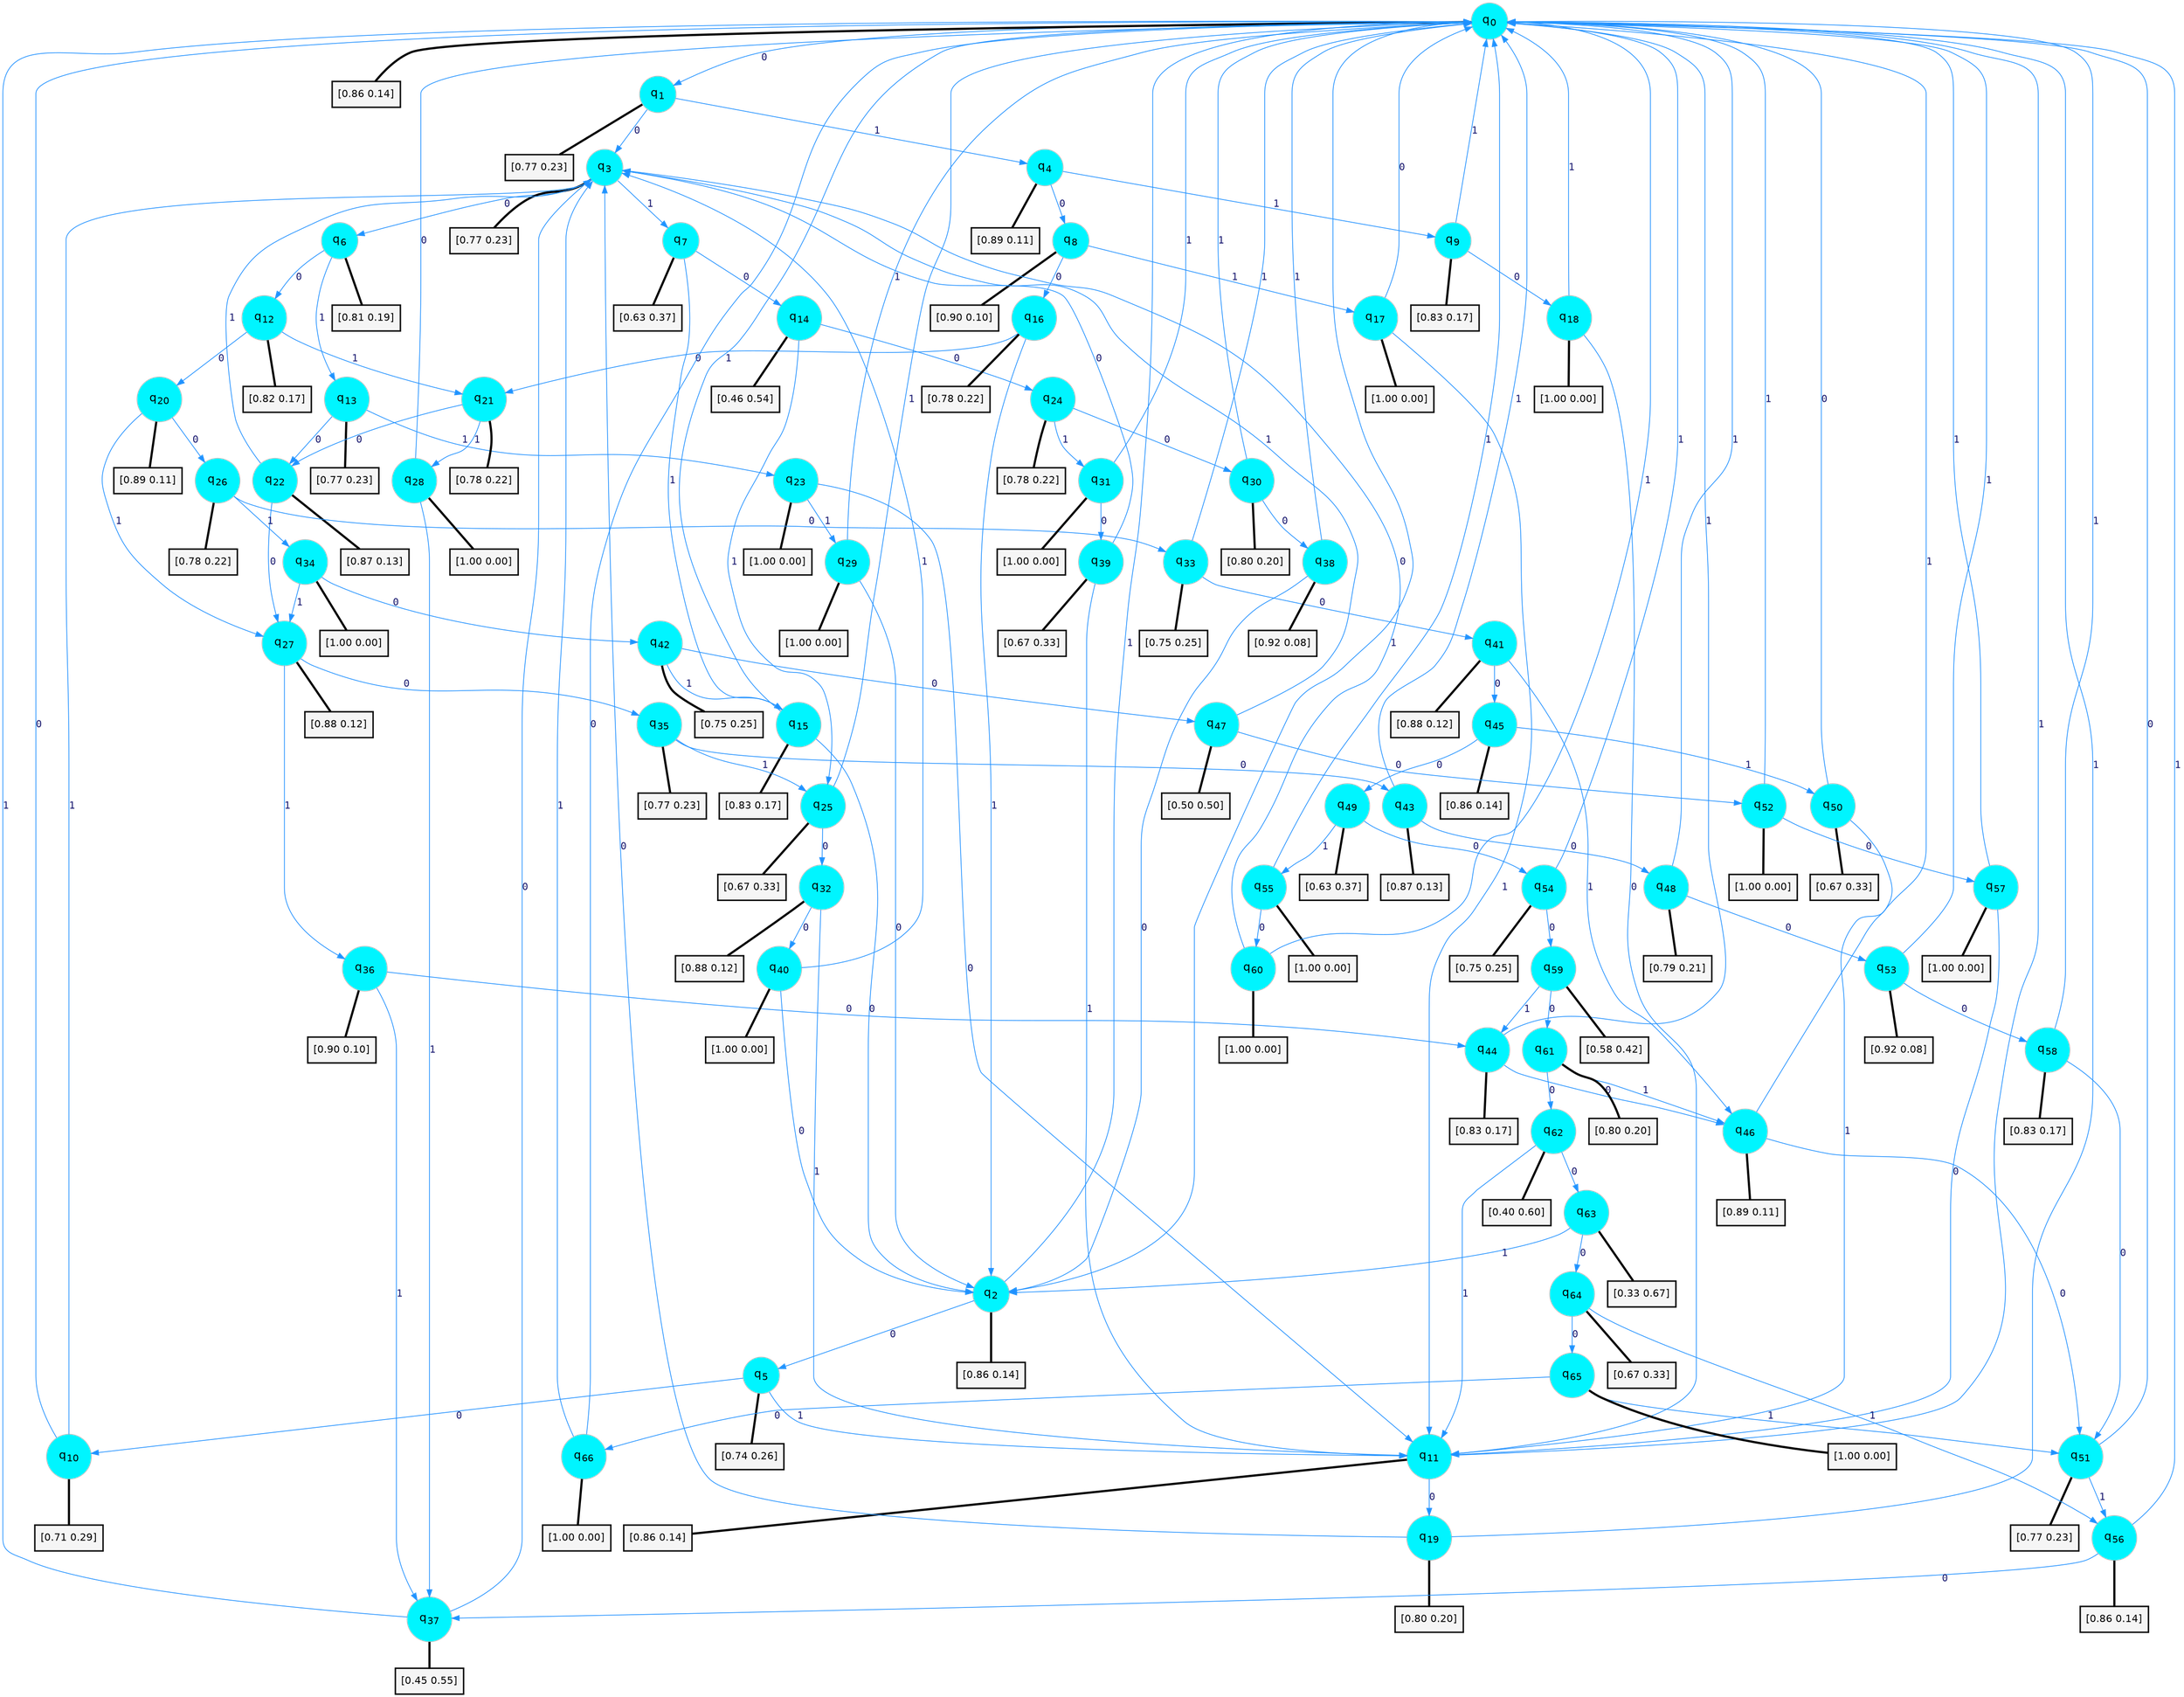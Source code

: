 digraph G {
graph [
bgcolor=transparent, dpi=300, rankdir=TD, size="40,25"];
node [
color=gray, fillcolor=turquoise1, fontcolor=black, fontname=Helvetica, fontsize=16, fontweight=bold, shape=circle, style=filled];
edge [
arrowsize=1, color=dodgerblue1, fontcolor=midnightblue, fontname=courier, fontweight=bold, penwidth=1, style=solid, weight=20];
0[label=<q<SUB>0</SUB>>];
1[label=<q<SUB>1</SUB>>];
2[label=<q<SUB>2</SUB>>];
3[label=<q<SUB>3</SUB>>];
4[label=<q<SUB>4</SUB>>];
5[label=<q<SUB>5</SUB>>];
6[label=<q<SUB>6</SUB>>];
7[label=<q<SUB>7</SUB>>];
8[label=<q<SUB>8</SUB>>];
9[label=<q<SUB>9</SUB>>];
10[label=<q<SUB>10</SUB>>];
11[label=<q<SUB>11</SUB>>];
12[label=<q<SUB>12</SUB>>];
13[label=<q<SUB>13</SUB>>];
14[label=<q<SUB>14</SUB>>];
15[label=<q<SUB>15</SUB>>];
16[label=<q<SUB>16</SUB>>];
17[label=<q<SUB>17</SUB>>];
18[label=<q<SUB>18</SUB>>];
19[label=<q<SUB>19</SUB>>];
20[label=<q<SUB>20</SUB>>];
21[label=<q<SUB>21</SUB>>];
22[label=<q<SUB>22</SUB>>];
23[label=<q<SUB>23</SUB>>];
24[label=<q<SUB>24</SUB>>];
25[label=<q<SUB>25</SUB>>];
26[label=<q<SUB>26</SUB>>];
27[label=<q<SUB>27</SUB>>];
28[label=<q<SUB>28</SUB>>];
29[label=<q<SUB>29</SUB>>];
30[label=<q<SUB>30</SUB>>];
31[label=<q<SUB>31</SUB>>];
32[label=<q<SUB>32</SUB>>];
33[label=<q<SUB>33</SUB>>];
34[label=<q<SUB>34</SUB>>];
35[label=<q<SUB>35</SUB>>];
36[label=<q<SUB>36</SUB>>];
37[label=<q<SUB>37</SUB>>];
38[label=<q<SUB>38</SUB>>];
39[label=<q<SUB>39</SUB>>];
40[label=<q<SUB>40</SUB>>];
41[label=<q<SUB>41</SUB>>];
42[label=<q<SUB>42</SUB>>];
43[label=<q<SUB>43</SUB>>];
44[label=<q<SUB>44</SUB>>];
45[label=<q<SUB>45</SUB>>];
46[label=<q<SUB>46</SUB>>];
47[label=<q<SUB>47</SUB>>];
48[label=<q<SUB>48</SUB>>];
49[label=<q<SUB>49</SUB>>];
50[label=<q<SUB>50</SUB>>];
51[label=<q<SUB>51</SUB>>];
52[label=<q<SUB>52</SUB>>];
53[label=<q<SUB>53</SUB>>];
54[label=<q<SUB>54</SUB>>];
55[label=<q<SUB>55</SUB>>];
56[label=<q<SUB>56</SUB>>];
57[label=<q<SUB>57</SUB>>];
58[label=<q<SUB>58</SUB>>];
59[label=<q<SUB>59</SUB>>];
60[label=<q<SUB>60</SUB>>];
61[label=<q<SUB>61</SUB>>];
62[label=<q<SUB>62</SUB>>];
63[label=<q<SUB>63</SUB>>];
64[label=<q<SUB>64</SUB>>];
65[label=<q<SUB>65</SUB>>];
66[label=<q<SUB>66</SUB>>];
67[label="[0.86 0.14]", shape=box,fontcolor=black, fontname=Helvetica, fontsize=14, penwidth=2, fillcolor=whitesmoke,color=black];
68[label="[0.77 0.23]", shape=box,fontcolor=black, fontname=Helvetica, fontsize=14, penwidth=2, fillcolor=whitesmoke,color=black];
69[label="[0.86 0.14]", shape=box,fontcolor=black, fontname=Helvetica, fontsize=14, penwidth=2, fillcolor=whitesmoke,color=black];
70[label="[0.77 0.23]", shape=box,fontcolor=black, fontname=Helvetica, fontsize=14, penwidth=2, fillcolor=whitesmoke,color=black];
71[label="[0.89 0.11]", shape=box,fontcolor=black, fontname=Helvetica, fontsize=14, penwidth=2, fillcolor=whitesmoke,color=black];
72[label="[0.74 0.26]", shape=box,fontcolor=black, fontname=Helvetica, fontsize=14, penwidth=2, fillcolor=whitesmoke,color=black];
73[label="[0.81 0.19]", shape=box,fontcolor=black, fontname=Helvetica, fontsize=14, penwidth=2, fillcolor=whitesmoke,color=black];
74[label="[0.63 0.37]", shape=box,fontcolor=black, fontname=Helvetica, fontsize=14, penwidth=2, fillcolor=whitesmoke,color=black];
75[label="[0.90 0.10]", shape=box,fontcolor=black, fontname=Helvetica, fontsize=14, penwidth=2, fillcolor=whitesmoke,color=black];
76[label="[0.83 0.17]", shape=box,fontcolor=black, fontname=Helvetica, fontsize=14, penwidth=2, fillcolor=whitesmoke,color=black];
77[label="[0.71 0.29]", shape=box,fontcolor=black, fontname=Helvetica, fontsize=14, penwidth=2, fillcolor=whitesmoke,color=black];
78[label="[0.86 0.14]", shape=box,fontcolor=black, fontname=Helvetica, fontsize=14, penwidth=2, fillcolor=whitesmoke,color=black];
79[label="[0.82 0.17]", shape=box,fontcolor=black, fontname=Helvetica, fontsize=14, penwidth=2, fillcolor=whitesmoke,color=black];
80[label="[0.77 0.23]", shape=box,fontcolor=black, fontname=Helvetica, fontsize=14, penwidth=2, fillcolor=whitesmoke,color=black];
81[label="[0.46 0.54]", shape=box,fontcolor=black, fontname=Helvetica, fontsize=14, penwidth=2, fillcolor=whitesmoke,color=black];
82[label="[0.83 0.17]", shape=box,fontcolor=black, fontname=Helvetica, fontsize=14, penwidth=2, fillcolor=whitesmoke,color=black];
83[label="[0.78 0.22]", shape=box,fontcolor=black, fontname=Helvetica, fontsize=14, penwidth=2, fillcolor=whitesmoke,color=black];
84[label="[1.00 0.00]", shape=box,fontcolor=black, fontname=Helvetica, fontsize=14, penwidth=2, fillcolor=whitesmoke,color=black];
85[label="[1.00 0.00]", shape=box,fontcolor=black, fontname=Helvetica, fontsize=14, penwidth=2, fillcolor=whitesmoke,color=black];
86[label="[0.80 0.20]", shape=box,fontcolor=black, fontname=Helvetica, fontsize=14, penwidth=2, fillcolor=whitesmoke,color=black];
87[label="[0.89 0.11]", shape=box,fontcolor=black, fontname=Helvetica, fontsize=14, penwidth=2, fillcolor=whitesmoke,color=black];
88[label="[0.78 0.22]", shape=box,fontcolor=black, fontname=Helvetica, fontsize=14, penwidth=2, fillcolor=whitesmoke,color=black];
89[label="[0.87 0.13]", shape=box,fontcolor=black, fontname=Helvetica, fontsize=14, penwidth=2, fillcolor=whitesmoke,color=black];
90[label="[1.00 0.00]", shape=box,fontcolor=black, fontname=Helvetica, fontsize=14, penwidth=2, fillcolor=whitesmoke,color=black];
91[label="[0.78 0.22]", shape=box,fontcolor=black, fontname=Helvetica, fontsize=14, penwidth=2, fillcolor=whitesmoke,color=black];
92[label="[0.67 0.33]", shape=box,fontcolor=black, fontname=Helvetica, fontsize=14, penwidth=2, fillcolor=whitesmoke,color=black];
93[label="[0.78 0.22]", shape=box,fontcolor=black, fontname=Helvetica, fontsize=14, penwidth=2, fillcolor=whitesmoke,color=black];
94[label="[0.88 0.12]", shape=box,fontcolor=black, fontname=Helvetica, fontsize=14, penwidth=2, fillcolor=whitesmoke,color=black];
95[label="[1.00 0.00]", shape=box,fontcolor=black, fontname=Helvetica, fontsize=14, penwidth=2, fillcolor=whitesmoke,color=black];
96[label="[1.00 0.00]", shape=box,fontcolor=black, fontname=Helvetica, fontsize=14, penwidth=2, fillcolor=whitesmoke,color=black];
97[label="[0.80 0.20]", shape=box,fontcolor=black, fontname=Helvetica, fontsize=14, penwidth=2, fillcolor=whitesmoke,color=black];
98[label="[1.00 0.00]", shape=box,fontcolor=black, fontname=Helvetica, fontsize=14, penwidth=2, fillcolor=whitesmoke,color=black];
99[label="[0.88 0.12]", shape=box,fontcolor=black, fontname=Helvetica, fontsize=14, penwidth=2, fillcolor=whitesmoke,color=black];
100[label="[0.75 0.25]", shape=box,fontcolor=black, fontname=Helvetica, fontsize=14, penwidth=2, fillcolor=whitesmoke,color=black];
101[label="[1.00 0.00]", shape=box,fontcolor=black, fontname=Helvetica, fontsize=14, penwidth=2, fillcolor=whitesmoke,color=black];
102[label="[0.77 0.23]", shape=box,fontcolor=black, fontname=Helvetica, fontsize=14, penwidth=2, fillcolor=whitesmoke,color=black];
103[label="[0.90 0.10]", shape=box,fontcolor=black, fontname=Helvetica, fontsize=14, penwidth=2, fillcolor=whitesmoke,color=black];
104[label="[0.45 0.55]", shape=box,fontcolor=black, fontname=Helvetica, fontsize=14, penwidth=2, fillcolor=whitesmoke,color=black];
105[label="[0.92 0.08]", shape=box,fontcolor=black, fontname=Helvetica, fontsize=14, penwidth=2, fillcolor=whitesmoke,color=black];
106[label="[0.67 0.33]", shape=box,fontcolor=black, fontname=Helvetica, fontsize=14, penwidth=2, fillcolor=whitesmoke,color=black];
107[label="[1.00 0.00]", shape=box,fontcolor=black, fontname=Helvetica, fontsize=14, penwidth=2, fillcolor=whitesmoke,color=black];
108[label="[0.88 0.12]", shape=box,fontcolor=black, fontname=Helvetica, fontsize=14, penwidth=2, fillcolor=whitesmoke,color=black];
109[label="[0.75 0.25]", shape=box,fontcolor=black, fontname=Helvetica, fontsize=14, penwidth=2, fillcolor=whitesmoke,color=black];
110[label="[0.87 0.13]", shape=box,fontcolor=black, fontname=Helvetica, fontsize=14, penwidth=2, fillcolor=whitesmoke,color=black];
111[label="[0.83 0.17]", shape=box,fontcolor=black, fontname=Helvetica, fontsize=14, penwidth=2, fillcolor=whitesmoke,color=black];
112[label="[0.86 0.14]", shape=box,fontcolor=black, fontname=Helvetica, fontsize=14, penwidth=2, fillcolor=whitesmoke,color=black];
113[label="[0.89 0.11]", shape=box,fontcolor=black, fontname=Helvetica, fontsize=14, penwidth=2, fillcolor=whitesmoke,color=black];
114[label="[0.50 0.50]", shape=box,fontcolor=black, fontname=Helvetica, fontsize=14, penwidth=2, fillcolor=whitesmoke,color=black];
115[label="[0.79 0.21]", shape=box,fontcolor=black, fontname=Helvetica, fontsize=14, penwidth=2, fillcolor=whitesmoke,color=black];
116[label="[0.63 0.37]", shape=box,fontcolor=black, fontname=Helvetica, fontsize=14, penwidth=2, fillcolor=whitesmoke,color=black];
117[label="[0.67 0.33]", shape=box,fontcolor=black, fontname=Helvetica, fontsize=14, penwidth=2, fillcolor=whitesmoke,color=black];
118[label="[0.77 0.23]", shape=box,fontcolor=black, fontname=Helvetica, fontsize=14, penwidth=2, fillcolor=whitesmoke,color=black];
119[label="[1.00 0.00]", shape=box,fontcolor=black, fontname=Helvetica, fontsize=14, penwidth=2, fillcolor=whitesmoke,color=black];
120[label="[0.92 0.08]", shape=box,fontcolor=black, fontname=Helvetica, fontsize=14, penwidth=2, fillcolor=whitesmoke,color=black];
121[label="[0.75 0.25]", shape=box,fontcolor=black, fontname=Helvetica, fontsize=14, penwidth=2, fillcolor=whitesmoke,color=black];
122[label="[1.00 0.00]", shape=box,fontcolor=black, fontname=Helvetica, fontsize=14, penwidth=2, fillcolor=whitesmoke,color=black];
123[label="[0.86 0.14]", shape=box,fontcolor=black, fontname=Helvetica, fontsize=14, penwidth=2, fillcolor=whitesmoke,color=black];
124[label="[1.00 0.00]", shape=box,fontcolor=black, fontname=Helvetica, fontsize=14, penwidth=2, fillcolor=whitesmoke,color=black];
125[label="[0.83 0.17]", shape=box,fontcolor=black, fontname=Helvetica, fontsize=14, penwidth=2, fillcolor=whitesmoke,color=black];
126[label="[0.58 0.42]", shape=box,fontcolor=black, fontname=Helvetica, fontsize=14, penwidth=2, fillcolor=whitesmoke,color=black];
127[label="[1.00 0.00]", shape=box,fontcolor=black, fontname=Helvetica, fontsize=14, penwidth=2, fillcolor=whitesmoke,color=black];
128[label="[0.80 0.20]", shape=box,fontcolor=black, fontname=Helvetica, fontsize=14, penwidth=2, fillcolor=whitesmoke,color=black];
129[label="[0.40 0.60]", shape=box,fontcolor=black, fontname=Helvetica, fontsize=14, penwidth=2, fillcolor=whitesmoke,color=black];
130[label="[0.33 0.67]", shape=box,fontcolor=black, fontname=Helvetica, fontsize=14, penwidth=2, fillcolor=whitesmoke,color=black];
131[label="[0.67 0.33]", shape=box,fontcolor=black, fontname=Helvetica, fontsize=14, penwidth=2, fillcolor=whitesmoke,color=black];
132[label="[1.00 0.00]", shape=box,fontcolor=black, fontname=Helvetica, fontsize=14, penwidth=2, fillcolor=whitesmoke,color=black];
133[label="[1.00 0.00]", shape=box,fontcolor=black, fontname=Helvetica, fontsize=14, penwidth=2, fillcolor=whitesmoke,color=black];
0->1 [label=0];
0->2 [label=1];
0->67 [arrowhead=none, penwidth=3,color=black];
1->3 [label=0];
1->4 [label=1];
1->68 [arrowhead=none, penwidth=3,color=black];
2->5 [label=0];
2->0 [label=1];
2->69 [arrowhead=none, penwidth=3,color=black];
3->6 [label=0];
3->7 [label=1];
3->70 [arrowhead=none, penwidth=3,color=black];
4->8 [label=0];
4->9 [label=1];
4->71 [arrowhead=none, penwidth=3,color=black];
5->10 [label=0];
5->11 [label=1];
5->72 [arrowhead=none, penwidth=3,color=black];
6->12 [label=0];
6->13 [label=1];
6->73 [arrowhead=none, penwidth=3,color=black];
7->14 [label=0];
7->15 [label=1];
7->74 [arrowhead=none, penwidth=3,color=black];
8->16 [label=0];
8->17 [label=1];
8->75 [arrowhead=none, penwidth=3,color=black];
9->18 [label=0];
9->0 [label=1];
9->76 [arrowhead=none, penwidth=3,color=black];
10->0 [label=0];
10->3 [label=1];
10->77 [arrowhead=none, penwidth=3,color=black];
11->19 [label=0];
11->0 [label=1];
11->78 [arrowhead=none, penwidth=3,color=black];
12->20 [label=0];
12->21 [label=1];
12->79 [arrowhead=none, penwidth=3,color=black];
13->22 [label=0];
13->23 [label=1];
13->80 [arrowhead=none, penwidth=3,color=black];
14->24 [label=0];
14->25 [label=1];
14->81 [arrowhead=none, penwidth=3,color=black];
15->2 [label=0];
15->0 [label=1];
15->82 [arrowhead=none, penwidth=3,color=black];
16->21 [label=0];
16->2 [label=1];
16->83 [arrowhead=none, penwidth=3,color=black];
17->0 [label=0];
17->11 [label=1];
17->84 [arrowhead=none, penwidth=3,color=black];
18->11 [label=0];
18->0 [label=1];
18->85 [arrowhead=none, penwidth=3,color=black];
19->3 [label=0];
19->0 [label=1];
19->86 [arrowhead=none, penwidth=3,color=black];
20->26 [label=0];
20->27 [label=1];
20->87 [arrowhead=none, penwidth=3,color=black];
21->22 [label=0];
21->28 [label=1];
21->88 [arrowhead=none, penwidth=3,color=black];
22->27 [label=0];
22->3 [label=1];
22->89 [arrowhead=none, penwidth=3,color=black];
23->11 [label=0];
23->29 [label=1];
23->90 [arrowhead=none, penwidth=3,color=black];
24->30 [label=0];
24->31 [label=1];
24->91 [arrowhead=none, penwidth=3,color=black];
25->32 [label=0];
25->0 [label=1];
25->92 [arrowhead=none, penwidth=3,color=black];
26->33 [label=0];
26->34 [label=1];
26->93 [arrowhead=none, penwidth=3,color=black];
27->35 [label=0];
27->36 [label=1];
27->94 [arrowhead=none, penwidth=3,color=black];
28->0 [label=0];
28->37 [label=1];
28->95 [arrowhead=none, penwidth=3,color=black];
29->2 [label=0];
29->0 [label=1];
29->96 [arrowhead=none, penwidth=3,color=black];
30->38 [label=0];
30->0 [label=1];
30->97 [arrowhead=none, penwidth=3,color=black];
31->39 [label=0];
31->0 [label=1];
31->98 [arrowhead=none, penwidth=3,color=black];
32->40 [label=0];
32->11 [label=1];
32->99 [arrowhead=none, penwidth=3,color=black];
33->41 [label=0];
33->0 [label=1];
33->100 [arrowhead=none, penwidth=3,color=black];
34->42 [label=0];
34->27 [label=1];
34->101 [arrowhead=none, penwidth=3,color=black];
35->43 [label=0];
35->25 [label=1];
35->102 [arrowhead=none, penwidth=3,color=black];
36->44 [label=0];
36->37 [label=1];
36->103 [arrowhead=none, penwidth=3,color=black];
37->3 [label=0];
37->0 [label=1];
37->104 [arrowhead=none, penwidth=3,color=black];
38->2 [label=0];
38->0 [label=1];
38->105 [arrowhead=none, penwidth=3,color=black];
39->3 [label=0];
39->11 [label=1];
39->106 [arrowhead=none, penwidth=3,color=black];
40->2 [label=0];
40->3 [label=1];
40->107 [arrowhead=none, penwidth=3,color=black];
41->45 [label=0];
41->46 [label=1];
41->108 [arrowhead=none, penwidth=3,color=black];
42->47 [label=0];
42->15 [label=1];
42->109 [arrowhead=none, penwidth=3,color=black];
43->48 [label=0];
43->0 [label=1];
43->110 [arrowhead=none, penwidth=3,color=black];
44->46 [label=0];
44->0 [label=1];
44->111 [arrowhead=none, penwidth=3,color=black];
45->49 [label=0];
45->50 [label=1];
45->112 [arrowhead=none, penwidth=3,color=black];
46->51 [label=0];
46->0 [label=1];
46->113 [arrowhead=none, penwidth=3,color=black];
47->52 [label=0];
47->3 [label=1];
47->114 [arrowhead=none, penwidth=3,color=black];
48->53 [label=0];
48->0 [label=1];
48->115 [arrowhead=none, penwidth=3,color=black];
49->54 [label=0];
49->55 [label=1];
49->116 [arrowhead=none, penwidth=3,color=black];
50->0 [label=0];
50->11 [label=1];
50->117 [arrowhead=none, penwidth=3,color=black];
51->0 [label=0];
51->56 [label=1];
51->118 [arrowhead=none, penwidth=3,color=black];
52->57 [label=0];
52->0 [label=1];
52->119 [arrowhead=none, penwidth=3,color=black];
53->58 [label=0];
53->0 [label=1];
53->120 [arrowhead=none, penwidth=3,color=black];
54->59 [label=0];
54->0 [label=1];
54->121 [arrowhead=none, penwidth=3,color=black];
55->60 [label=0];
55->0 [label=1];
55->122 [arrowhead=none, penwidth=3,color=black];
56->37 [label=0];
56->0 [label=1];
56->123 [arrowhead=none, penwidth=3,color=black];
57->11 [label=0];
57->0 [label=1];
57->124 [arrowhead=none, penwidth=3,color=black];
58->51 [label=0];
58->0 [label=1];
58->125 [arrowhead=none, penwidth=3,color=black];
59->61 [label=0];
59->44 [label=1];
59->126 [arrowhead=none, penwidth=3,color=black];
60->3 [label=0];
60->0 [label=1];
60->127 [arrowhead=none, penwidth=3,color=black];
61->62 [label=0];
61->46 [label=1];
61->128 [arrowhead=none, penwidth=3,color=black];
62->63 [label=0];
62->11 [label=1];
62->129 [arrowhead=none, penwidth=3,color=black];
63->64 [label=0];
63->2 [label=1];
63->130 [arrowhead=none, penwidth=3,color=black];
64->65 [label=0];
64->56 [label=1];
64->131 [arrowhead=none, penwidth=3,color=black];
65->66 [label=0];
65->51 [label=1];
65->132 [arrowhead=none, penwidth=3,color=black];
66->0 [label=0];
66->3 [label=1];
66->133 [arrowhead=none, penwidth=3,color=black];
}
